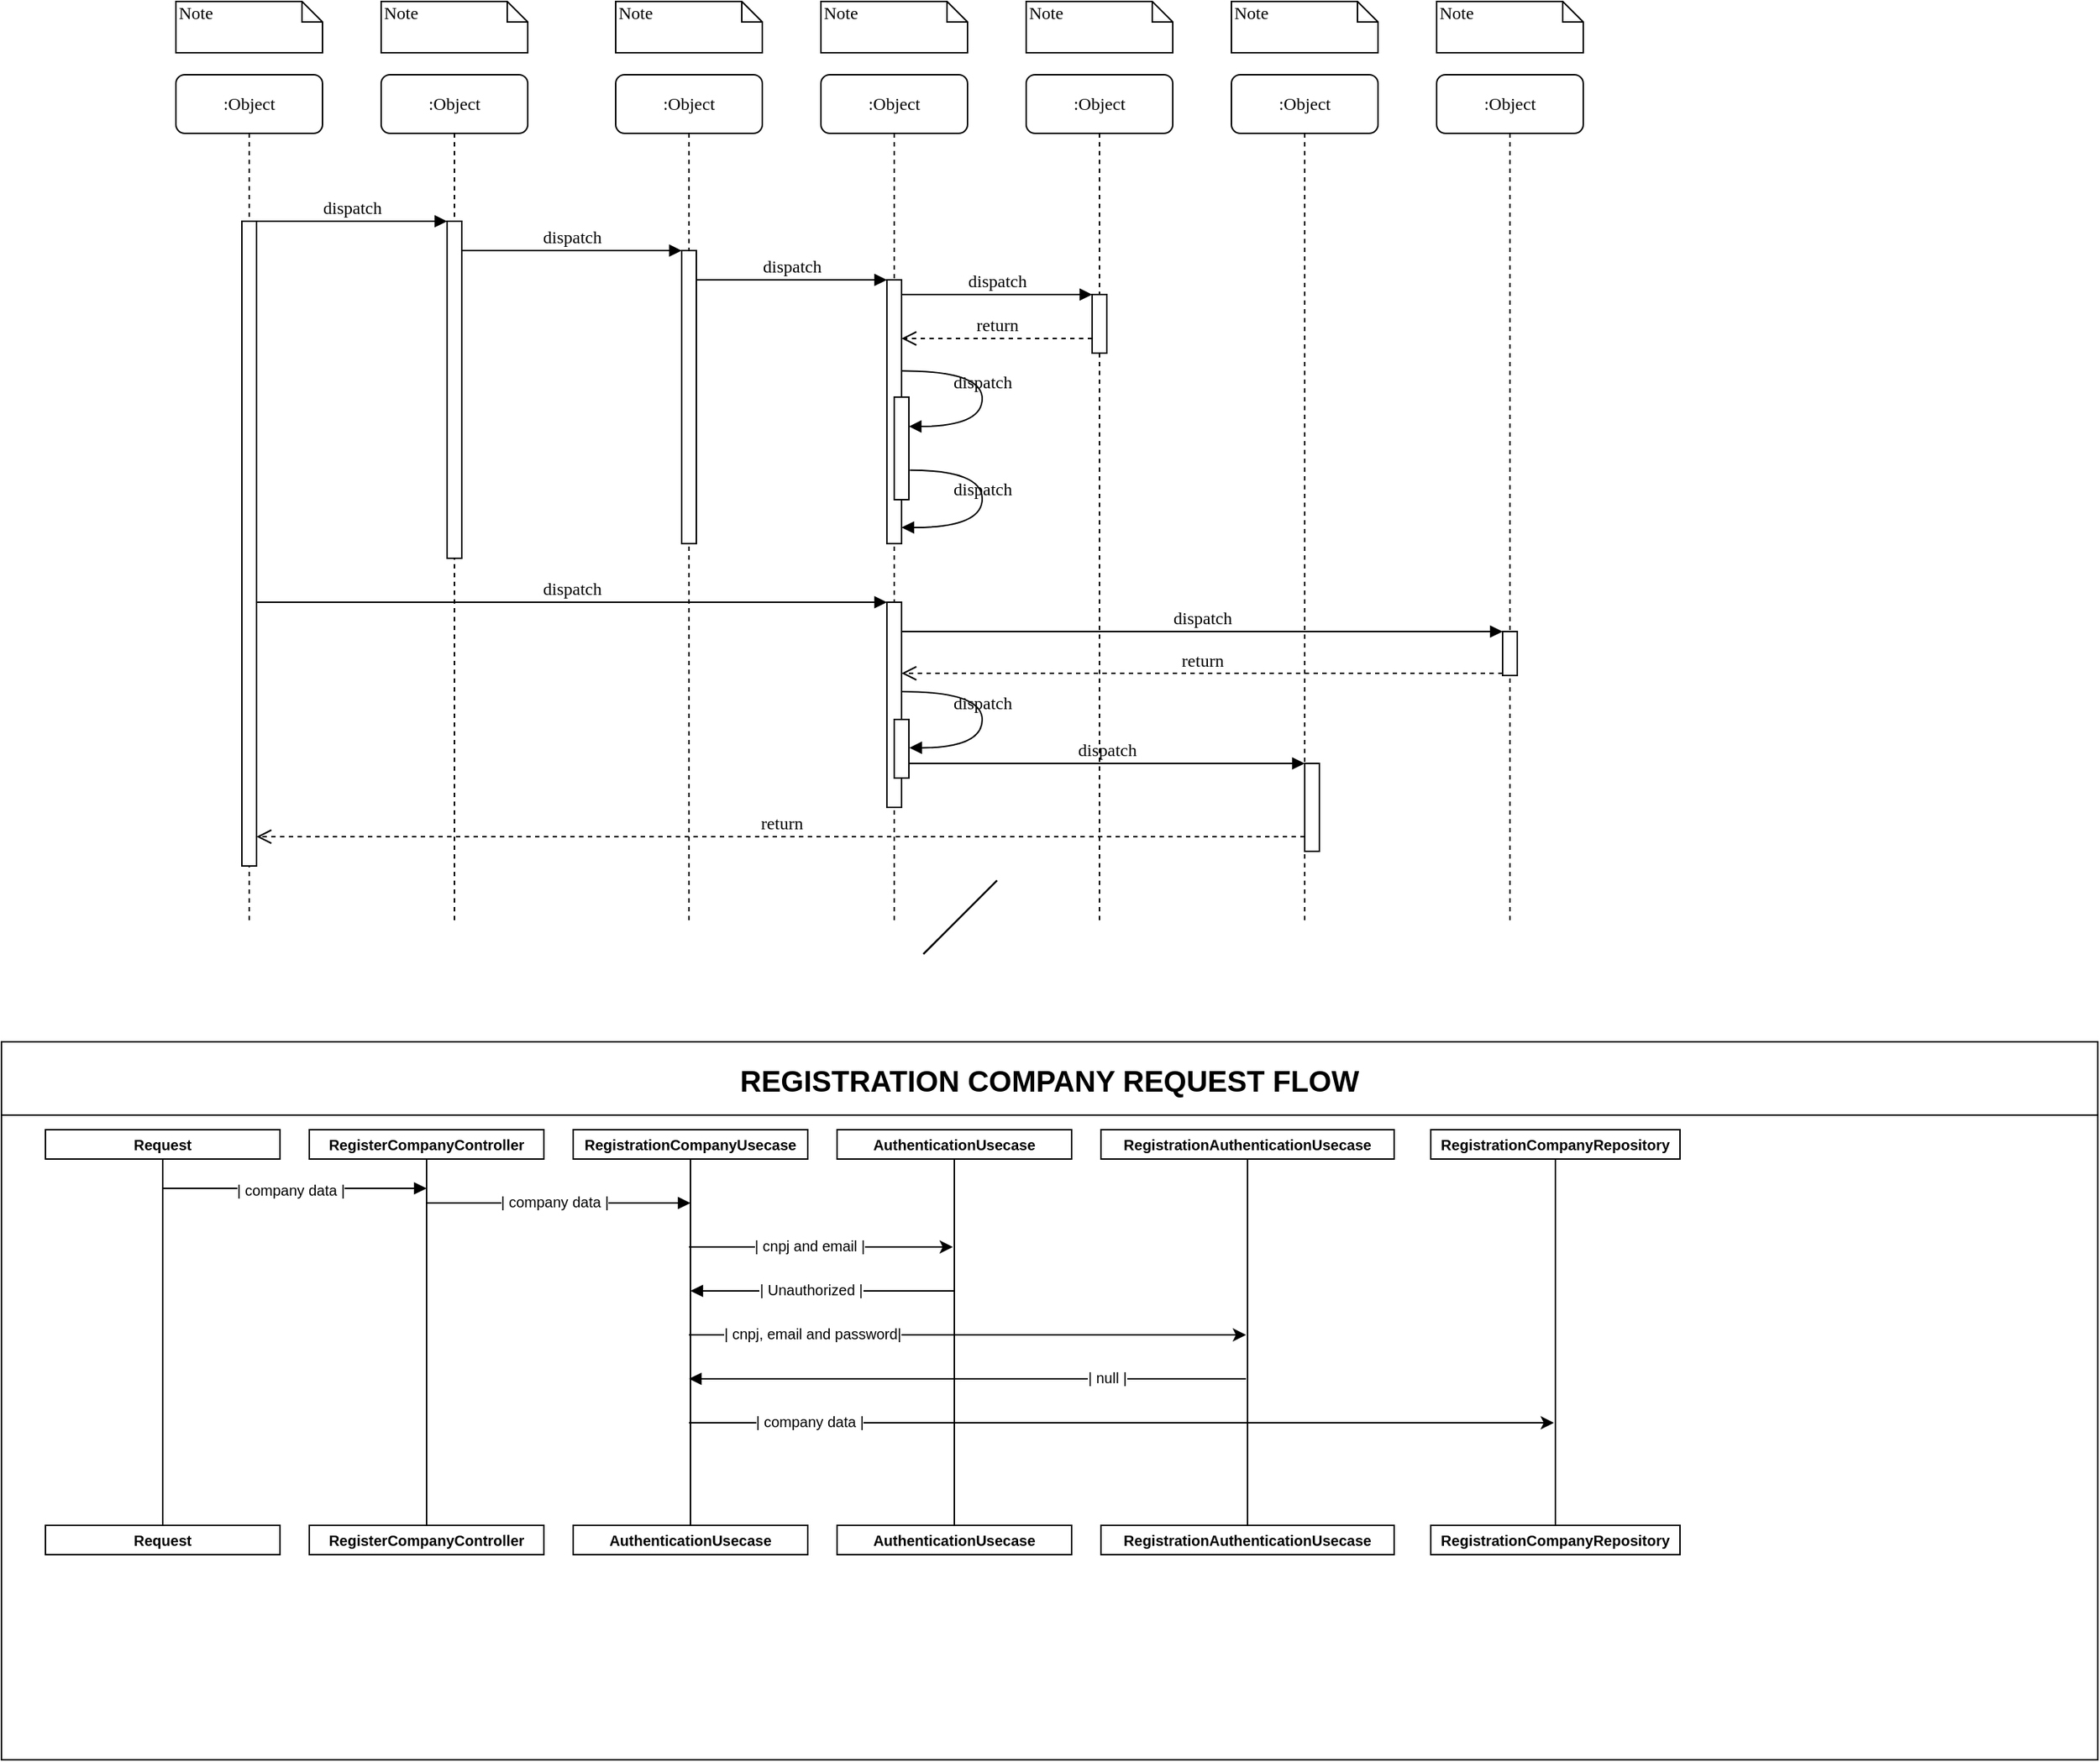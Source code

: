 <mxfile version="20.3.0" type="device"><diagram name="Page-1" id="13e1069c-82ec-6db2-03f1-153e76fe0fe0"><mxGraphModel dx="1913" dy="490" grid="1" gridSize="10" guides="1" tooltips="1" connect="1" arrows="1" fold="1" page="1" pageScale="1" pageWidth="1100" pageHeight="850" background="none" math="0" shadow="0"><root><mxCell id="0"/><mxCell id="1" parent="0"/><mxCell id="7baba1c4bc27f4b0-2" value=":Object" style="shape=umlLifeline;perimeter=lifelinePerimeter;whiteSpace=wrap;html=1;container=1;collapsible=0;recursiveResize=0;outlineConnect=0;rounded=1;shadow=0;comic=0;labelBackgroundColor=none;strokeWidth=1;fontFamily=Verdana;fontSize=12;align=center;" parent="1" vertex="1"><mxGeometry x="240" y="80" width="100" height="580" as="geometry"/></mxCell><mxCell id="7baba1c4bc27f4b0-10" value="" style="html=1;points=[];perimeter=orthogonalPerimeter;rounded=0;shadow=0;comic=0;labelBackgroundColor=none;strokeWidth=1;fontFamily=Verdana;fontSize=12;align=center;" parent="7baba1c4bc27f4b0-2" vertex="1"><mxGeometry x="45" y="100" width="10" height="230" as="geometry"/></mxCell><mxCell id="7baba1c4bc27f4b0-3" value=":Object" style="shape=umlLifeline;perimeter=lifelinePerimeter;whiteSpace=wrap;html=1;container=1;collapsible=0;recursiveResize=0;outlineConnect=0;rounded=1;shadow=0;comic=0;labelBackgroundColor=none;strokeWidth=1;fontFamily=Verdana;fontSize=12;align=center;" parent="1" vertex="1"><mxGeometry x="400" y="80" width="100" height="580" as="geometry"/></mxCell><mxCell id="7baba1c4bc27f4b0-13" value="" style="html=1;points=[];perimeter=orthogonalPerimeter;rounded=0;shadow=0;comic=0;labelBackgroundColor=none;strokeWidth=1;fontFamily=Verdana;fontSize=12;align=center;" parent="7baba1c4bc27f4b0-3" vertex="1"><mxGeometry x="45" y="120" width="10" height="200" as="geometry"/></mxCell><mxCell id="7baba1c4bc27f4b0-4" value=":Object" style="shape=umlLifeline;perimeter=lifelinePerimeter;whiteSpace=wrap;html=1;container=1;collapsible=0;recursiveResize=0;outlineConnect=0;rounded=1;shadow=0;comic=0;labelBackgroundColor=none;strokeWidth=1;fontFamily=Verdana;fontSize=12;align=center;" parent="1" vertex="1"><mxGeometry x="540" y="80" width="100" height="580" as="geometry"/></mxCell><mxCell id="7baba1c4bc27f4b0-5" value=":Object" style="shape=umlLifeline;perimeter=lifelinePerimeter;whiteSpace=wrap;html=1;container=1;collapsible=0;recursiveResize=0;outlineConnect=0;rounded=1;shadow=0;comic=0;labelBackgroundColor=none;strokeWidth=1;fontFamily=Verdana;fontSize=12;align=center;" parent="1" vertex="1"><mxGeometry x="680" y="80" width="100" height="580" as="geometry"/></mxCell><mxCell id="7baba1c4bc27f4b0-6" value=":Object" style="shape=umlLifeline;perimeter=lifelinePerimeter;whiteSpace=wrap;html=1;container=1;collapsible=0;recursiveResize=0;outlineConnect=0;rounded=1;shadow=0;comic=0;labelBackgroundColor=none;strokeWidth=1;fontFamily=Verdana;fontSize=12;align=center;" parent="1" vertex="1"><mxGeometry x="820" y="80" width="100" height="580" as="geometry"/></mxCell><mxCell id="7baba1c4bc27f4b0-7" value=":Object" style="shape=umlLifeline;perimeter=lifelinePerimeter;whiteSpace=wrap;html=1;container=1;collapsible=0;recursiveResize=0;outlineConnect=0;rounded=1;shadow=0;comic=0;labelBackgroundColor=none;strokeWidth=1;fontFamily=Verdana;fontSize=12;align=center;" parent="1" vertex="1"><mxGeometry x="960" y="80" width="100" height="580" as="geometry"/></mxCell><mxCell id="7baba1c4bc27f4b0-8" value=":Object" style="shape=umlLifeline;perimeter=lifelinePerimeter;whiteSpace=wrap;html=1;container=1;collapsible=0;recursiveResize=0;outlineConnect=0;rounded=1;shadow=0;comic=0;labelBackgroundColor=none;strokeWidth=1;fontFamily=Verdana;fontSize=12;align=center;" parent="1" vertex="1"><mxGeometry x="100" y="80" width="100" height="580" as="geometry"/></mxCell><mxCell id="7baba1c4bc27f4b0-9" value="" style="html=1;points=[];perimeter=orthogonalPerimeter;rounded=0;shadow=0;comic=0;labelBackgroundColor=none;strokeWidth=1;fontFamily=Verdana;fontSize=12;align=center;" parent="7baba1c4bc27f4b0-8" vertex="1"><mxGeometry x="45" y="100" width="10" height="440" as="geometry"/></mxCell><mxCell id="7baba1c4bc27f4b0-16" value="" style="html=1;points=[];perimeter=orthogonalPerimeter;rounded=0;shadow=0;comic=0;labelBackgroundColor=none;strokeWidth=1;fontFamily=Verdana;fontSize=12;align=center;" parent="1" vertex="1"><mxGeometry x="585" y="220" width="10" height="180" as="geometry"/></mxCell><mxCell id="7baba1c4bc27f4b0-17" value="dispatch" style="html=1;verticalAlign=bottom;endArrow=block;labelBackgroundColor=none;fontFamily=Verdana;fontSize=12;edgeStyle=elbowEdgeStyle;elbow=vertical;" parent="1" source="7baba1c4bc27f4b0-13" target="7baba1c4bc27f4b0-16" edge="1"><mxGeometry relative="1" as="geometry"><mxPoint x="510" y="220" as="sourcePoint"/><Array as="points"><mxPoint x="460" y="220"/></Array></mxGeometry></mxCell><mxCell id="7baba1c4bc27f4b0-19" value="" style="html=1;points=[];perimeter=orthogonalPerimeter;rounded=0;shadow=0;comic=0;labelBackgroundColor=none;strokeWidth=1;fontFamily=Verdana;fontSize=12;align=center;" parent="1" vertex="1"><mxGeometry x="725" y="230" width="10" height="40" as="geometry"/></mxCell><mxCell id="7baba1c4bc27f4b0-20" value="dispatch" style="html=1;verticalAlign=bottom;endArrow=block;entryX=0;entryY=0;labelBackgroundColor=none;fontFamily=Verdana;fontSize=12;edgeStyle=elbowEdgeStyle;elbow=vertical;" parent="1" source="7baba1c4bc27f4b0-16" target="7baba1c4bc27f4b0-19" edge="1"><mxGeometry relative="1" as="geometry"><mxPoint x="650" y="230" as="sourcePoint"/></mxGeometry></mxCell><mxCell id="7baba1c4bc27f4b0-21" value="return" style="html=1;verticalAlign=bottom;endArrow=open;dashed=1;endSize=8;labelBackgroundColor=none;fontFamily=Verdana;fontSize=12;edgeStyle=elbowEdgeStyle;elbow=vertical;" parent="1" source="7baba1c4bc27f4b0-19" target="7baba1c4bc27f4b0-16" edge="1"><mxGeometry relative="1" as="geometry"><mxPoint x="650" y="306" as="targetPoint"/><Array as="points"><mxPoint x="670" y="260"/><mxPoint x="700" y="260"/></Array></mxGeometry></mxCell><mxCell id="7baba1c4bc27f4b0-22" value="" style="html=1;points=[];perimeter=orthogonalPerimeter;rounded=0;shadow=0;comic=0;labelBackgroundColor=none;strokeWidth=1;fontFamily=Verdana;fontSize=12;align=center;" parent="1" vertex="1"><mxGeometry x="585" y="440" width="10" height="140" as="geometry"/></mxCell><mxCell id="7baba1c4bc27f4b0-23" value="dispatch" style="html=1;verticalAlign=bottom;endArrow=block;entryX=0;entryY=0;labelBackgroundColor=none;fontFamily=Verdana;fontSize=12;" parent="1" source="7baba1c4bc27f4b0-9" target="7baba1c4bc27f4b0-22" edge="1"><mxGeometry relative="1" as="geometry"><mxPoint x="510" y="420" as="sourcePoint"/></mxGeometry></mxCell><mxCell id="7baba1c4bc27f4b0-25" value="" style="html=1;points=[];perimeter=orthogonalPerimeter;rounded=0;shadow=0;comic=0;labelBackgroundColor=none;strokeColor=#000000;strokeWidth=1;fillColor=#FFFFFF;fontFamily=Verdana;fontSize=12;fontColor=#000000;align=center;" parent="1" vertex="1"><mxGeometry x="1005" y="460" width="10" height="30" as="geometry"/></mxCell><mxCell id="7baba1c4bc27f4b0-26" value="dispatch" style="html=1;verticalAlign=bottom;endArrow=block;entryX=0;entryY=0;labelBackgroundColor=none;fontFamily=Verdana;fontSize=12;" parent="1" source="7baba1c4bc27f4b0-22" target="7baba1c4bc27f4b0-25" edge="1"><mxGeometry relative="1" as="geometry"><mxPoint x="930" y="340" as="sourcePoint"/></mxGeometry></mxCell><mxCell id="7baba1c4bc27f4b0-27" value="return" style="html=1;verticalAlign=bottom;endArrow=open;dashed=1;endSize=8;exitX=0;exitY=0.95;labelBackgroundColor=none;fontFamily=Verdana;fontSize=12;" parent="1" source="7baba1c4bc27f4b0-25" target="7baba1c4bc27f4b0-22" edge="1"><mxGeometry relative="1" as="geometry"><mxPoint x="930" y="416" as="targetPoint"/></mxGeometry></mxCell><mxCell id="7baba1c4bc27f4b0-28" value="" style="html=1;points=[];perimeter=orthogonalPerimeter;rounded=0;shadow=0;comic=0;labelBackgroundColor=none;strokeWidth=1;fontFamily=Verdana;fontSize=12;align=center;" parent="1" vertex="1"><mxGeometry x="870" y="550" width="10" height="60" as="geometry"/></mxCell><mxCell id="7baba1c4bc27f4b0-29" value="dispatch" style="html=1;verticalAlign=bottom;endArrow=block;entryX=0;entryY=0;labelBackgroundColor=none;fontFamily=Verdana;fontSize=12;edgeStyle=elbowEdgeStyle;elbow=vertical;" parent="1" source="7baba1c4bc27f4b0-37" target="7baba1c4bc27f4b0-28" edge="1"><mxGeometry relative="1" as="geometry"><mxPoint x="800" y="550" as="sourcePoint"/></mxGeometry></mxCell><mxCell id="7baba1c4bc27f4b0-30" value="return" style="html=1;verticalAlign=bottom;endArrow=open;dashed=1;endSize=8;labelBackgroundColor=none;fontFamily=Verdana;fontSize=12;edgeStyle=elbowEdgeStyle;elbow=vertical;" parent="1" source="7baba1c4bc27f4b0-28" target="7baba1c4bc27f4b0-9" edge="1"><mxGeometry relative="1" as="geometry"><mxPoint x="800" y="626" as="targetPoint"/><Array as="points"><mxPoint x="570" y="600"/></Array></mxGeometry></mxCell><mxCell id="7baba1c4bc27f4b0-11" value="dispatch" style="html=1;verticalAlign=bottom;endArrow=block;entryX=0;entryY=0;labelBackgroundColor=none;fontFamily=Verdana;fontSize=12;edgeStyle=elbowEdgeStyle;elbow=vertical;" parent="1" source="7baba1c4bc27f4b0-9" target="7baba1c4bc27f4b0-10" edge="1"><mxGeometry relative="1" as="geometry"><mxPoint x="220" y="190" as="sourcePoint"/></mxGeometry></mxCell><mxCell id="7baba1c4bc27f4b0-14" value="dispatch" style="html=1;verticalAlign=bottom;endArrow=block;entryX=0;entryY=0;labelBackgroundColor=none;fontFamily=Verdana;fontSize=12;edgeStyle=elbowEdgeStyle;elbow=vertical;" parent="1" source="7baba1c4bc27f4b0-10" target="7baba1c4bc27f4b0-13" edge="1"><mxGeometry relative="1" as="geometry"><mxPoint x="370" y="200" as="sourcePoint"/></mxGeometry></mxCell><mxCell id="7baba1c4bc27f4b0-34" value="" style="html=1;points=[];perimeter=orthogonalPerimeter;rounded=0;shadow=0;comic=0;labelBackgroundColor=none;strokeWidth=1;fontFamily=Verdana;fontSize=12;align=center;" parent="1" vertex="1"><mxGeometry x="590" y="300" width="10" height="70" as="geometry"/></mxCell><mxCell id="7baba1c4bc27f4b0-35" value="dispatch" style="html=1;verticalAlign=bottom;endArrow=block;labelBackgroundColor=none;fontFamily=Verdana;fontSize=12;elbow=vertical;edgeStyle=orthogonalEdgeStyle;curved=1;entryX=1;entryY=0.286;entryPerimeter=0;exitX=1.038;exitY=0.345;exitPerimeter=0;" parent="1" source="7baba1c4bc27f4b0-16" target="7baba1c4bc27f4b0-34" edge="1"><mxGeometry relative="1" as="geometry"><mxPoint x="465" y="230" as="sourcePoint"/><mxPoint x="595" y="230" as="targetPoint"/><Array as="points"><mxPoint x="650" y="282"/><mxPoint x="650" y="320"/></Array></mxGeometry></mxCell><mxCell id="7baba1c4bc27f4b0-36" value="dispatch" style="html=1;verticalAlign=bottom;endArrow=block;labelBackgroundColor=none;fontFamily=Verdana;fontSize=12;elbow=vertical;edgeStyle=orthogonalEdgeStyle;curved=1;exitX=1.066;exitY=0.713;exitPerimeter=0;" parent="1" source="7baba1c4bc27f4b0-34" edge="1"><mxGeometry relative="1" as="geometry"><mxPoint x="610.333" y="350" as="sourcePoint"/><mxPoint x="595" y="389" as="targetPoint"/><Array as="points"><mxPoint x="650" y="350"/><mxPoint x="650" y="389"/></Array></mxGeometry></mxCell><mxCell id="7baba1c4bc27f4b0-37" value="" style="html=1;points=[];perimeter=orthogonalPerimeter;rounded=0;shadow=0;comic=0;labelBackgroundColor=none;strokeWidth=1;fontFamily=Verdana;fontSize=12;align=center;" parent="1" vertex="1"><mxGeometry x="590" y="520" width="10" height="40" as="geometry"/></mxCell><mxCell id="7baba1c4bc27f4b0-39" value="dispatch" style="html=1;verticalAlign=bottom;endArrow=block;labelBackgroundColor=none;fontFamily=Verdana;fontSize=12;elbow=vertical;edgeStyle=orthogonalEdgeStyle;curved=1;entryX=1;entryY=0.286;entryPerimeter=0;exitX=1.038;exitY=0.345;exitPerimeter=0;" parent="1" edge="1"><mxGeometry relative="1" as="geometry"><mxPoint x="595.333" y="501" as="sourcePoint"/><mxPoint x="600.333" y="539.333" as="targetPoint"/><Array as="points"><mxPoint x="650" y="501"/><mxPoint x="650" y="539"/></Array></mxGeometry></mxCell><mxCell id="7baba1c4bc27f4b0-40" value="Note" style="shape=note;whiteSpace=wrap;html=1;size=14;verticalAlign=top;align=left;spacingTop=-6;rounded=0;shadow=0;comic=0;labelBackgroundColor=none;strokeWidth=1;fontFamily=Verdana;fontSize=12" parent="1" vertex="1"><mxGeometry x="100" y="30" width="100" height="35" as="geometry"/></mxCell><mxCell id="7baba1c4bc27f4b0-41" value="Note" style="shape=note;whiteSpace=wrap;html=1;size=14;verticalAlign=top;align=left;spacingTop=-6;rounded=0;shadow=0;comic=0;labelBackgroundColor=none;strokeWidth=1;fontFamily=Verdana;fontSize=12" parent="1" vertex="1"><mxGeometry x="240" y="30" width="100" height="35" as="geometry"/></mxCell><mxCell id="7baba1c4bc27f4b0-42" value="Note" style="shape=note;whiteSpace=wrap;html=1;size=14;verticalAlign=top;align=left;spacingTop=-6;rounded=0;shadow=0;comic=0;labelBackgroundColor=none;strokeWidth=1;fontFamily=Verdana;fontSize=12" parent="1" vertex="1"><mxGeometry x="400" y="30" width="100" height="35" as="geometry"/></mxCell><mxCell id="7baba1c4bc27f4b0-43" value="Note" style="shape=note;whiteSpace=wrap;html=1;size=14;verticalAlign=top;align=left;spacingTop=-6;rounded=0;shadow=0;comic=0;labelBackgroundColor=none;strokeWidth=1;fontFamily=Verdana;fontSize=12" parent="1" vertex="1"><mxGeometry x="540" y="30" width="100" height="35" as="geometry"/></mxCell><mxCell id="7baba1c4bc27f4b0-44" value="Note" style="shape=note;whiteSpace=wrap;html=1;size=14;verticalAlign=top;align=left;spacingTop=-6;rounded=0;shadow=0;comic=0;labelBackgroundColor=none;strokeWidth=1;fontFamily=Verdana;fontSize=12" parent="1" vertex="1"><mxGeometry x="680" y="30" width="100" height="35" as="geometry"/></mxCell><mxCell id="7baba1c4bc27f4b0-45" value="Note" style="shape=note;whiteSpace=wrap;html=1;size=14;verticalAlign=top;align=left;spacingTop=-6;rounded=0;shadow=0;comic=0;labelBackgroundColor=none;strokeWidth=1;fontFamily=Verdana;fontSize=12" parent="1" vertex="1"><mxGeometry x="820" y="30" width="100" height="35" as="geometry"/></mxCell><mxCell id="7baba1c4bc27f4b0-46" value="Note" style="shape=note;whiteSpace=wrap;html=1;size=14;verticalAlign=top;align=left;spacingTop=-6;rounded=0;shadow=0;comic=0;labelBackgroundColor=none;strokeWidth=1;fontFamily=Verdana;fontSize=12" parent="1" vertex="1"><mxGeometry x="960" y="30" width="100" height="35" as="geometry"/></mxCell><mxCell id="vibX5mU-G1P-j9gWA82R-1" value="REGISTRATION COMPANY REQUEST FLOW" style="swimlane;fontSize=20;startSize=50;swimlaneFillColor=default;" vertex="1" parent="1"><mxGeometry x="-19" y="740" width="1430" height="490" as="geometry"/></mxCell><mxCell id="vibX5mU-G1P-j9gWA82R-23" value="" style="group" vertex="1" connectable="0" parent="vibX5mU-G1P-j9gWA82R-1"><mxGeometry x="10" y="50" width="600" height="330" as="geometry"/></mxCell><mxCell id="vibX5mU-G1P-j9gWA82R-25" value="&lt;b&gt;Request&lt;/b&gt;" style="rounded=0;whiteSpace=wrap;html=1;fontSize=10;" vertex="1" parent="vibX5mU-G1P-j9gWA82R-23"><mxGeometry x="20" y="10" width="160" height="20" as="geometry"/></mxCell><mxCell id="vibX5mU-G1P-j9gWA82R-26" value="&lt;b&gt;Request&lt;/b&gt;" style="rounded=0;whiteSpace=wrap;html=1;fontSize=10;" vertex="1" parent="vibX5mU-G1P-j9gWA82R-23"><mxGeometry x="20" y="280" width="160" height="20" as="geometry"/></mxCell><mxCell id="vibX5mU-G1P-j9gWA82R-24" style="edgeStyle=orthogonalEdgeStyle;rounded=0;orthogonalLoop=1;jettySize=auto;html=1;entryX=0.5;entryY=0;entryDx=0;entryDy=0;fontSize=10;endArrow=none;endFill=0;" edge="1" parent="vibX5mU-G1P-j9gWA82R-23" source="vibX5mU-G1P-j9gWA82R-25" target="vibX5mU-G1P-j9gWA82R-26"><mxGeometry relative="1" as="geometry"/></mxCell><mxCell id="vibX5mU-G1P-j9gWA82R-27" value="" style="endArrow=block;html=1;rounded=1;fontSize=10;endFill=1;horizontal=1;labelBackgroundColor=default;labelBorderColor=none;fontColor=default;fontStyle=0" edge="1" parent="vibX5mU-G1P-j9gWA82R-23"><mxGeometry width="50" height="50" relative="1" as="geometry"><mxPoint x="100" y="50" as="sourcePoint"/><mxPoint x="280" y="50" as="targetPoint"/></mxGeometry></mxCell><mxCell id="vibX5mU-G1P-j9gWA82R-29" value="&lt;p style=&quot;line-height: 0;&quot;&gt;| company data |&lt;/p&gt;" style="edgeLabel;html=1;align=center;verticalAlign=middle;resizable=0;points=[];fontSize=10;" vertex="1" connectable="0" parent="vibX5mU-G1P-j9gWA82R-27"><mxGeometry x="-0.033" y="-1" relative="1" as="geometry"><mxPoint as="offset"/></mxGeometry></mxCell><mxCell id="vibX5mU-G1P-j9gWA82R-33" value="" style="endArrow=block;html=1;rounded=1;fontSize=10;endFill=1;horizontal=1;labelBackgroundColor=default;labelBorderColor=none;fontColor=default;fontStyle=0" edge="1" parent="vibX5mU-G1P-j9gWA82R-23"><mxGeometry width="50" height="50" relative="1" as="geometry"><mxPoint x="280" y="60" as="sourcePoint"/><mxPoint x="460" y="60" as="targetPoint"/></mxGeometry></mxCell><mxCell id="vibX5mU-G1P-j9gWA82R-34" value="&lt;p style=&quot;line-height: 0;&quot;&gt;| company data |&lt;/p&gt;" style="edgeLabel;html=1;align=center;verticalAlign=middle;resizable=0;points=[];fontSize=10;" vertex="1" connectable="0" parent="vibX5mU-G1P-j9gWA82R-33"><mxGeometry x="-0.033" y="-1" relative="1" as="geometry"><mxPoint y="-2" as="offset"/></mxGeometry></mxCell><mxCell id="vibX5mU-G1P-j9gWA82R-28" value="" style="group" vertex="1" connectable="0" parent="vibX5mU-G1P-j9gWA82R-1"><mxGeometry x="210" y="60" width="160" height="290" as="geometry"/></mxCell><mxCell id="vibX5mU-G1P-j9gWA82R-15" value="&lt;span style=&quot;font-weight: 700;&quot;&gt;RegisterCompanyController&lt;/span&gt;" style="rounded=0;whiteSpace=wrap;html=1;fontSize=10;" vertex="1" parent="vibX5mU-G1P-j9gWA82R-28"><mxGeometry width="160" height="20" as="geometry"/></mxCell><mxCell id="vibX5mU-G1P-j9gWA82R-21" style="edgeStyle=orthogonalEdgeStyle;rounded=0;orthogonalLoop=1;jettySize=auto;html=1;fontSize=10;endArrow=none;endFill=0;" edge="1" parent="vibX5mU-G1P-j9gWA82R-28" source="vibX5mU-G1P-j9gWA82R-15" target="vibX5mU-G1P-j9gWA82R-20"><mxGeometry relative="1" as="geometry"/></mxCell><mxCell id="vibX5mU-G1P-j9gWA82R-20" value="&lt;span style=&quot;font-weight: 700;&quot;&gt;RegisterCompanyController&lt;/span&gt;" style="rounded=0;whiteSpace=wrap;html=1;fontSize=10;" vertex="1" parent="vibX5mU-G1P-j9gWA82R-28"><mxGeometry y="270" width="160" height="20" as="geometry"/></mxCell><mxCell id="vibX5mU-G1P-j9gWA82R-36" value="" style="group" vertex="1" connectable="0" parent="vibX5mU-G1P-j9gWA82R-1"><mxGeometry x="390" y="60" width="160" height="290" as="geometry"/></mxCell><mxCell id="vibX5mU-G1P-j9gWA82R-37" value="&lt;span style=&quot;font-weight: 700;&quot;&gt;RegistrationCompanyUsecase&lt;/span&gt;" style="rounded=0;whiteSpace=wrap;html=1;fontSize=10;" vertex="1" parent="vibX5mU-G1P-j9gWA82R-36"><mxGeometry width="160" height="20" as="geometry"/></mxCell><mxCell id="vibX5mU-G1P-j9gWA82R-38" value="&lt;span style=&quot;font-weight: 700;&quot;&gt;AuthenticationUsecase&lt;/span&gt;" style="rounded=0;whiteSpace=wrap;html=1;fontSize=10;" vertex="1" parent="vibX5mU-G1P-j9gWA82R-36"><mxGeometry y="270" width="160" height="20" as="geometry"/></mxCell><mxCell id="vibX5mU-G1P-j9gWA82R-39" style="edgeStyle=orthogonalEdgeStyle;rounded=0;orthogonalLoop=1;jettySize=auto;html=1;fontSize=10;endArrow=none;endFill=0;" edge="1" parent="vibX5mU-G1P-j9gWA82R-36" source="vibX5mU-G1P-j9gWA82R-37" target="vibX5mU-G1P-j9gWA82R-38"><mxGeometry relative="1" as="geometry"><mxPoint x="79.71" y="20" as="sourcePoint"/><mxPoint x="79.71" y="270" as="targetPoint"/></mxGeometry></mxCell><mxCell id="vibX5mU-G1P-j9gWA82R-46" value="" style="endArrow=none;html=1;rounded=1;labelBackgroundColor=default;labelBorderColor=none;fontSize=10;fontColor=default;startArrow=block;startFill=1;endFill=0;" edge="1" parent="vibX5mU-G1P-j9gWA82R-36"><mxGeometry width="50" height="50" relative="1" as="geometry"><mxPoint x="80" y="110" as="sourcePoint"/><mxPoint x="260" y="110" as="targetPoint"/></mxGeometry></mxCell><mxCell id="vibX5mU-G1P-j9gWA82R-47" value="| Unauthorized |" style="edgeLabel;html=1;align=center;verticalAlign=middle;resizable=0;points=[];fontSize=10;fontColor=default;" vertex="1" connectable="0" parent="vibX5mU-G1P-j9gWA82R-46"><mxGeometry x="-0.087" y="-1" relative="1" as="geometry"><mxPoint y="-2" as="offset"/></mxGeometry></mxCell><mxCell id="vibX5mU-G1P-j9gWA82R-35" value="" style="group" vertex="1" connectable="0" parent="vibX5mU-G1P-j9gWA82R-1"><mxGeometry x="570" y="60" width="160" height="290" as="geometry"/></mxCell><mxCell id="vibX5mU-G1P-j9gWA82R-17" value="&lt;span style=&quot;font-weight: 700;&quot;&gt;AuthenticationUsecase&lt;/span&gt;" style="rounded=0;whiteSpace=wrap;html=1;fontSize=10;" vertex="1" parent="vibX5mU-G1P-j9gWA82R-35"><mxGeometry width="160" height="20" as="geometry"/></mxCell><mxCell id="vibX5mU-G1P-j9gWA82R-30" value="&lt;span style=&quot;font-weight: 700;&quot;&gt;AuthenticationUsecase&lt;/span&gt;" style="rounded=0;whiteSpace=wrap;html=1;fontSize=10;" vertex="1" parent="vibX5mU-G1P-j9gWA82R-35"><mxGeometry y="270" width="160" height="20" as="geometry"/></mxCell><mxCell id="vibX5mU-G1P-j9gWA82R-32" style="edgeStyle=orthogonalEdgeStyle;rounded=0;orthogonalLoop=1;jettySize=auto;html=1;fontSize=10;endArrow=none;endFill=0;" edge="1" parent="vibX5mU-G1P-j9gWA82R-35" source="vibX5mU-G1P-j9gWA82R-17" target="vibX5mU-G1P-j9gWA82R-30"><mxGeometry relative="1" as="geometry"><mxPoint x="79.71" y="20" as="sourcePoint"/><mxPoint x="79.71" y="270" as="targetPoint"/></mxGeometry></mxCell><mxCell id="vibX5mU-G1P-j9gWA82R-75" value="" style="group" vertex="1" connectable="0" parent="vibX5mU-G1P-j9gWA82R-1"><mxGeometry x="750" y="60" width="200" height="290" as="geometry"/></mxCell><mxCell id="vibX5mU-G1P-j9gWA82R-76" value="&lt;span style=&quot;font-weight: 700;&quot;&gt;RegistrationAuthenticationUsecase&lt;/span&gt;" style="rounded=0;whiteSpace=wrap;html=1;fontSize=10;" vertex="1" parent="vibX5mU-G1P-j9gWA82R-75"><mxGeometry width="200" height="20" as="geometry"/></mxCell><mxCell id="vibX5mU-G1P-j9gWA82R-77" value="&lt;span style=&quot;font-weight: 700;&quot;&gt;RegistrationAuthenticationUsecase&lt;/span&gt;" style="rounded=0;whiteSpace=wrap;html=1;fontSize=10;" vertex="1" parent="vibX5mU-G1P-j9gWA82R-75"><mxGeometry y="270" width="200" height="20" as="geometry"/></mxCell><mxCell id="vibX5mU-G1P-j9gWA82R-78" style="edgeStyle=orthogonalEdgeStyle;rounded=0;orthogonalLoop=1;jettySize=auto;html=1;fontSize=10;endArrow=none;endFill=0;" edge="1" parent="vibX5mU-G1P-j9gWA82R-75" source="vibX5mU-G1P-j9gWA82R-76" target="vibX5mU-G1P-j9gWA82R-77"><mxGeometry relative="1" as="geometry"><mxPoint x="79.71" y="20" as="sourcePoint"/><mxPoint x="79.71" y="270" as="targetPoint"/></mxGeometry></mxCell><mxCell id="vibX5mU-G1P-j9gWA82R-84" value="" style="group" vertex="1" connectable="0" parent="vibX5mU-G1P-j9gWA82R-1"><mxGeometry x="975" y="60" width="170" height="290" as="geometry"/></mxCell><mxCell id="vibX5mU-G1P-j9gWA82R-41" value="&lt;span style=&quot;font-weight: 700;&quot;&gt;RegistrationCompanyRepository&lt;/span&gt;" style="rounded=0;whiteSpace=wrap;html=1;fontSize=10;" vertex="1" parent="vibX5mU-G1P-j9gWA82R-84"><mxGeometry width="170" height="20" as="geometry"/></mxCell><mxCell id="vibX5mU-G1P-j9gWA82R-42" value="&lt;span style=&quot;font-weight: 700;&quot;&gt;RegistrationCompanyRepository&lt;/span&gt;" style="rounded=0;whiteSpace=wrap;html=1;fontSize=10;" vertex="1" parent="vibX5mU-G1P-j9gWA82R-84"><mxGeometry y="270" width="170" height="20" as="geometry"/></mxCell><mxCell id="vibX5mU-G1P-j9gWA82R-83" style="edgeStyle=orthogonalEdgeStyle;rounded=0;orthogonalLoop=1;jettySize=auto;html=1;fontSize=10;endArrow=none;endFill=0;" edge="1" parent="vibX5mU-G1P-j9gWA82R-84" source="vibX5mU-G1P-j9gWA82R-41" target="vibX5mU-G1P-j9gWA82R-42"><mxGeometry relative="1" as="geometry"><mxPoint x="79.71" y="20" as="sourcePoint"/><mxPoint x="79.71" y="270" as="targetPoint"/></mxGeometry></mxCell><mxCell id="vibX5mU-G1P-j9gWA82R-43" style="edgeStyle=orthogonalEdgeStyle;rounded=0;orthogonalLoop=1;jettySize=auto;html=1;fontSize=10;endArrow=none;endFill=0;" edge="1" parent="vibX5mU-G1P-j9gWA82R-84" source="vibX5mU-G1P-j9gWA82R-41" target="vibX5mU-G1P-j9gWA82R-42"><mxGeometry relative="1" as="geometry"><mxPoint x="79.71" y="20" as="sourcePoint"/><mxPoint x="79.71" y="270" as="targetPoint"/></mxGeometry></mxCell><mxCell id="vibX5mU-G1P-j9gWA82R-87" value="" style="endArrow=none;html=1;rounded=1;labelBackgroundColor=default;labelBorderColor=none;fontSize=10;fontColor=default;startArrow=block;startFill=1;endFill=0;" edge="1" parent="vibX5mU-G1P-j9gWA82R-1"><mxGeometry width="50" height="50" relative="1" as="geometry"><mxPoint x="469" y="230" as="sourcePoint"/><mxPoint x="849" y="230" as="targetPoint"/></mxGeometry></mxCell><mxCell id="vibX5mU-G1P-j9gWA82R-88" value="| null |" style="edgeLabel;html=1;align=center;verticalAlign=middle;resizable=0;points=[];fontSize=10;fontColor=default;" vertex="1" connectable="0" parent="vibX5mU-G1P-j9gWA82R-87"><mxGeometry x="-0.69" y="1" relative="1" as="geometry"><mxPoint x="226" as="offset"/></mxGeometry></mxCell><mxCell id="vibX5mU-G1P-j9gWA82R-91" value="" style="endArrow=classic;html=1;rounded=1;labelBackgroundColor=default;labelBorderColor=none;fontSize=10;fontColor=default;" edge="1" parent="vibX5mU-G1P-j9gWA82R-1"><mxGeometry width="50" height="50" relative="1" as="geometry"><mxPoint x="469" y="260" as="sourcePoint"/><mxPoint x="1059" y="260" as="targetPoint"/></mxGeometry></mxCell><mxCell id="vibX5mU-G1P-j9gWA82R-92" value="| company data |" style="edgeLabel;html=1;align=center;verticalAlign=middle;resizable=0;points=[];fontSize=10;fontColor=default;" vertex="1" connectable="0" parent="vibX5mU-G1P-j9gWA82R-91"><mxGeometry x="-0.69" y="1" relative="1" as="geometry"><mxPoint x="-10" as="offset"/></mxGeometry></mxCell><mxCell id="vibX5mU-G1P-j9gWA82R-3" value="" style="endArrow=none;html=1;rounded=0;fontSize=20;" edge="1" parent="1"><mxGeometry width="50" height="50" relative="1" as="geometry"><mxPoint x="610" y="680" as="sourcePoint"/><mxPoint x="660" y="630" as="targetPoint"/></mxGeometry></mxCell><mxCell id="vibX5mU-G1P-j9gWA82R-5" value="" style="endArrow=none;html=1;rounded=0;fontSize=20;" edge="1" parent="1"><mxGeometry width="50" height="50" relative="1" as="geometry"><mxPoint x="610" y="680" as="sourcePoint"/><mxPoint x="660" y="630" as="targetPoint"/></mxGeometry></mxCell><mxCell id="vibX5mU-G1P-j9gWA82R-6" value="" style="endArrow=none;html=1;rounded=0;fontSize=20;" edge="1" parent="1"><mxGeometry width="50" height="50" relative="1" as="geometry"><mxPoint x="610" y="680" as="sourcePoint"/><mxPoint x="660" y="630" as="targetPoint"/></mxGeometry></mxCell><mxCell id="vibX5mU-G1P-j9gWA82R-7" value="" style="endArrow=none;html=1;rounded=0;fontSize=20;" edge="1" parent="1"><mxGeometry width="50" height="50" relative="1" as="geometry"><mxPoint x="610" y="680" as="sourcePoint"/><mxPoint x="660" y="630" as="targetPoint"/></mxGeometry></mxCell><mxCell id="vibX5mU-G1P-j9gWA82R-44" value="" style="endArrow=classic;html=1;rounded=1;labelBackgroundColor=default;labelBorderColor=none;fontSize=10;fontColor=default;" edge="1" parent="1"><mxGeometry width="50" height="50" relative="1" as="geometry"><mxPoint x="450" y="880" as="sourcePoint"/><mxPoint x="630" y="880" as="targetPoint"/></mxGeometry></mxCell><mxCell id="vibX5mU-G1P-j9gWA82R-45" value="| cnpj and email |" style="edgeLabel;html=1;align=center;verticalAlign=middle;resizable=0;points=[];fontSize=10;fontColor=default;" vertex="1" connectable="0" parent="vibX5mU-G1P-j9gWA82R-44"><mxGeometry x="-0.087" y="-1" relative="1" as="geometry"><mxPoint y="-2" as="offset"/></mxGeometry></mxCell><mxCell id="vibX5mU-G1P-j9gWA82R-81" value="" style="endArrow=classic;html=1;rounded=1;labelBackgroundColor=default;labelBorderColor=none;fontSize=10;fontColor=default;" edge="1" parent="1"><mxGeometry width="50" height="50" relative="1" as="geometry"><mxPoint x="450" y="940" as="sourcePoint"/><mxPoint x="830" y="940" as="targetPoint"/></mxGeometry></mxCell><mxCell id="vibX5mU-G1P-j9gWA82R-82" value="| cnpj, email and password|" style="edgeLabel;html=1;align=center;verticalAlign=middle;resizable=0;points=[];fontSize=10;fontColor=default;" vertex="1" connectable="0" parent="vibX5mU-G1P-j9gWA82R-81"><mxGeometry x="-0.69" y="1" relative="1" as="geometry"><mxPoint x="25" as="offset"/></mxGeometry></mxCell></root></mxGraphModel></diagram></mxfile>